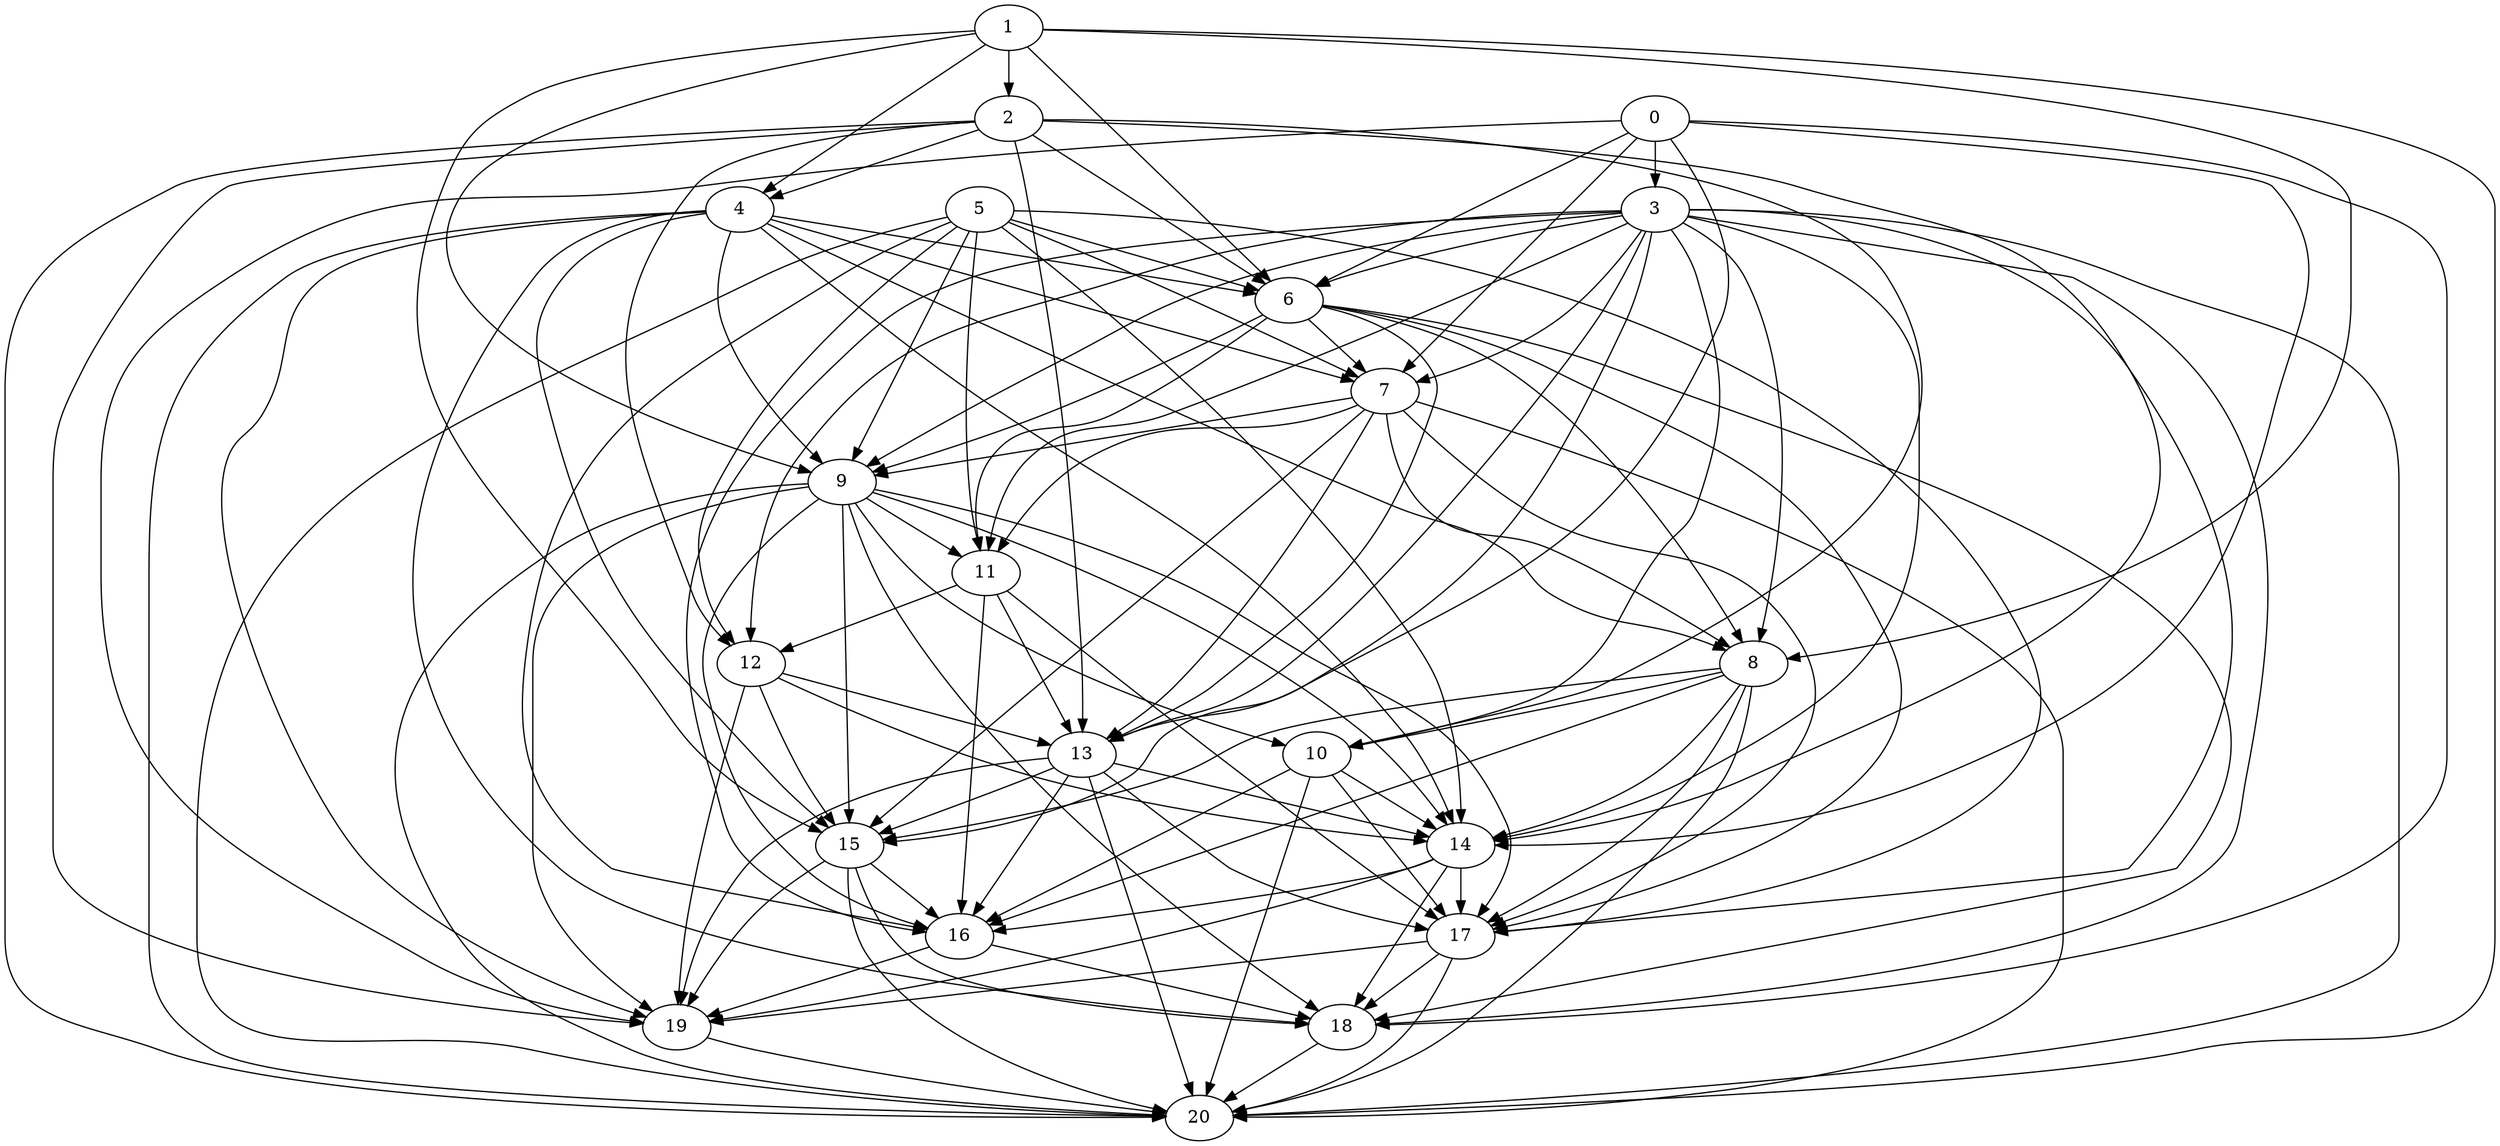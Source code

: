 digraph "Random_Nodes_21_Density_5.52_CCR_0.10_WeightType_Random_Heterogeneous-4-2" {
1 [Weight=109];
2 [Weight=435];
0 [Weight=163];
3 [Weight=381];
4 [Weight=272];
5 [Weight=272];
6 [Weight=489];
7 [Weight=381];
9 [Weight=163];
11 [Weight=326];
8 [Weight=489];
12 [Weight=272];
10 [Weight=326];
13 [Weight=272];
15 [Weight=489];
14 [Weight=435];
16 [Weight=544];
17 [Weight=544];
18 [Weight=544];
19 [Weight=435];
20 [Weight=218];
3 -> 17 [Weight=10];
13 -> 17 [Weight=5];
10 -> 17 [Weight=10];
5 -> 11 [Weight=4];
17 -> 18 [Weight=10];
3 -> 12 [Weight=3];
5 -> 9 [Weight=6];
1 -> 6 [Weight=4];
9 -> 20 [Weight=10];
3 -> 10 [Weight=5];
14 -> 16 [Weight=3];
13 -> 15 [Weight=5];
2 -> 19 [Weight=9];
9 -> 15 [Weight=7];
11 -> 12 [Weight=4];
13 -> 14 [Weight=7];
6 -> 9 [Weight=9];
0 -> 6 [Weight=3];
5 -> 20 [Weight=4];
10 -> 16 [Weight=10];
4 -> 8 [Weight=7];
3 -> 18 [Weight=4];
3 -> 13 [Weight=7];
14 -> 18 [Weight=10];
4 -> 15 [Weight=3];
6 -> 18 [Weight=6];
5 -> 12 [Weight=5];
9 -> 11 [Weight=6];
0 -> 13 [Weight=7];
4 -> 14 [Weight=7];
12 -> 19 [Weight=9];
6 -> 8 [Weight=2];
0 -> 14 [Weight=8];
3 -> 14 [Weight=8];
8 -> 14 [Weight=10];
2 -> 20 [Weight=9];
3 -> 11 [Weight=6];
11 -> 13 [Weight=10];
7 -> 8 [Weight=10];
13 -> 19 [Weight=8];
3 -> 15 [Weight=10];
4 -> 7 [Weight=5];
17 -> 19 [Weight=4];
18 -> 20 [Weight=3];
0 -> 7 [Weight=9];
19 -> 20 [Weight=10];
16 -> 18 [Weight=10];
5 -> 16 [Weight=4];
8 -> 16 [Weight=6];
3 -> 20 [Weight=3];
1 -> 8 [Weight=7];
5 -> 7 [Weight=3];
9 -> 18 [Weight=3];
7 -> 15 [Weight=8];
1 -> 15 [Weight=6];
3 -> 7 [Weight=8];
5 -> 17 [Weight=8];
0 -> 18 [Weight=4];
1 -> 9 [Weight=9];
9 -> 10 [Weight=6];
13 -> 16 [Weight=3];
4 -> 19 [Weight=7];
1 -> 2 [Weight=9];
8 -> 17 [Weight=6];
0 -> 3 [Weight=5];
8 -> 10 [Weight=9];
7 -> 17 [Weight=4];
1 -> 4 [Weight=3];
2 -> 10 [Weight=4];
9 -> 17 [Weight=6];
15 -> 16 [Weight=2];
3 -> 6 [Weight=7];
0 -> 19 [Weight=7];
6 -> 7 [Weight=8];
17 -> 20 [Weight=9];
9 -> 16 [Weight=9];
4 -> 20 [Weight=9];
9 -> 19 [Weight=6];
15 -> 19 [Weight=8];
5 -> 14 [Weight=9];
13 -> 20 [Weight=10];
5 -> 6 [Weight=4];
14 -> 19 [Weight=6];
6 -> 13 [Weight=2];
2 -> 4 [Weight=9];
3 -> 8 [Weight=8];
7 -> 20 [Weight=3];
4 -> 9 [Weight=2];
16 -> 19 [Weight=10];
9 -> 14 [Weight=4];
6 -> 11 [Weight=9];
14 -> 17 [Weight=5];
7 -> 9 [Weight=9];
7 -> 11 [Weight=9];
1 -> 20 [Weight=9];
15 -> 20 [Weight=3];
4 -> 18 [Weight=3];
10 -> 14 [Weight=4];
6 -> 17 [Weight=6];
8 -> 15 [Weight=9];
2 -> 6 [Weight=9];
8 -> 20 [Weight=9];
4 -> 6 [Weight=8];
3 -> 9 [Weight=8];
12 -> 14 [Weight=4];
15 -> 18 [Weight=10];
2 -> 13 [Weight=4];
12 -> 15 [Weight=6];
3 -> 16 [Weight=2];
7 -> 13 [Weight=9];
12 -> 13 [Weight=9];
2 -> 14 [Weight=9];
11 -> 16 [Weight=2];
2 -> 12 [Weight=7];
10 -> 20 [Weight=5];
11 -> 17 [Weight=5];
}
